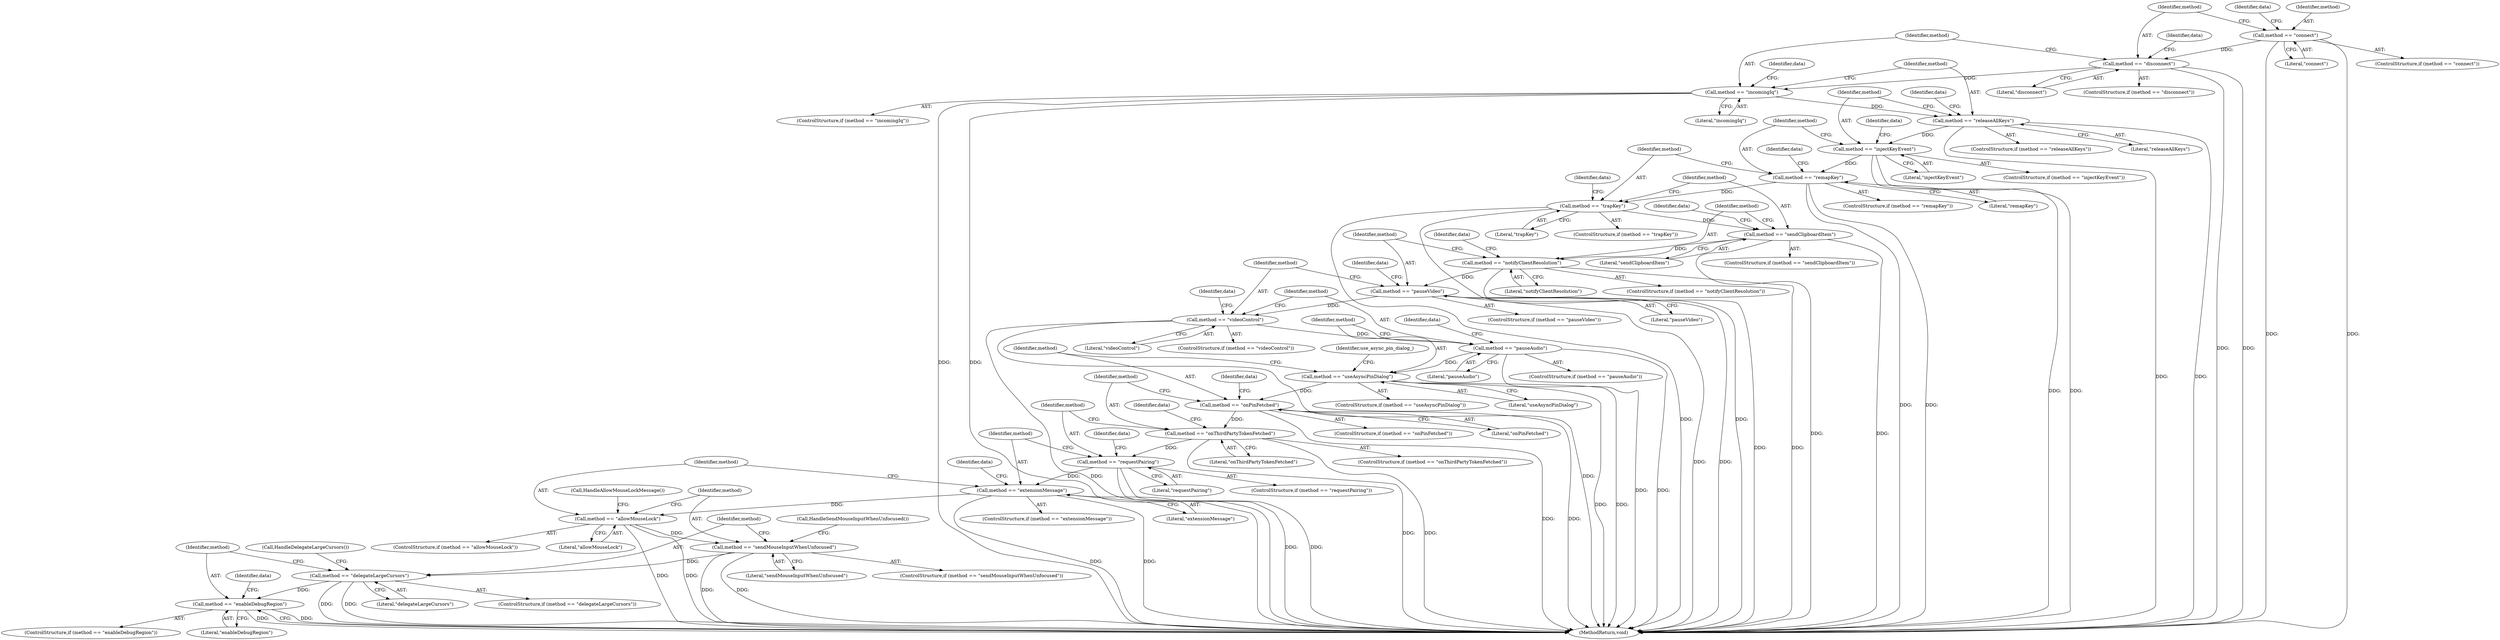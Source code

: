 digraph "0_Chrome_dde871628c04863cf5992cb17e3e40f2ba576279@API" {
"1000221" [label="(Call,method == \"sendClipboardItem\")"];
"1000212" [label="(Call,method == \"trapKey\")"];
"1000203" [label="(Call,method == \"remapKey\")"];
"1000194" [label="(Call,method == \"injectKeyEvent\")"];
"1000185" [label="(Call,method == \"releaseAllKeys\")"];
"1000176" [label="(Call,method == \"incomingIq\")"];
"1000167" [label="(Call,method == \"disconnect\")"];
"1000158" [label="(Call,method == \"connect\")"];
"1000230" [label="(Call,method == \"notifyClientResolution\")"];
"1000239" [label="(Call,method == \"pauseVideo\")"];
"1000248" [label="(Call,method == \"videoControl\")"];
"1000257" [label="(Call,method == \"pauseAudio\")"];
"1000266" [label="(Call,method == \"useAsyncPinDialog\")"];
"1000275" [label="(Call,method == \"onPinFetched\")"];
"1000284" [label="(Call,method == \"onThirdPartyTokenFetched\")"];
"1000293" [label="(Call,method == \"requestPairing\")"];
"1000302" [label="(Call,method == \"extensionMessage\")"];
"1000311" [label="(Call,method == \"allowMouseLock\")"];
"1000318" [label="(Call,method == \"sendMouseInputWhenUnfocused\")"];
"1000325" [label="(Call,method == \"delegateLargeCursors\")"];
"1000332" [label="(Call,method == \"enableDebugRegion\")"];
"1000276" [label="(Identifier,method)"];
"1000315" [label="(Call,HandleAllowMouseLockMessage())"];
"1000249" [label="(Identifier,method)"];
"1000182" [label="(Identifier,data)"];
"1000186" [label="(Identifier,method)"];
"1000221" [label="(Call,method == \"sendClipboardItem\")"];
"1000209" [label="(Identifier,data)"];
"1000168" [label="(Identifier,method)"];
"1000295" [label="(Literal,\"requestPairing\")"];
"1000204" [label="(Identifier,method)"];
"1000248" [label="(Call,method == \"videoControl\")"];
"1000338" [label="(Identifier,data)"];
"1000195" [label="(Identifier,method)"];
"1000173" [label="(Identifier,data)"];
"1000205" [label="(Literal,\"remapKey\")"];
"1000241" [label="(Literal,\"pauseVideo\")"];
"1000164" [label="(Identifier,data)"];
"1000267" [label="(Identifier,method)"];
"1000175" [label="(ControlStructure,if (method == \"incomingIq\"))"];
"1000231" [label="(Identifier,method)"];
"1000212" [label="(Call,method == \"trapKey\")"];
"1000178" [label="(Literal,\"incomingIq\")"];
"1000301" [label="(ControlStructure,if (method == \"extensionMessage\"))"];
"1000236" [label="(Identifier,data)"];
"1000259" [label="(Literal,\"pauseAudio\")"];
"1000230" [label="(Call,method == \"notifyClientResolution\")"];
"1000214" [label="(Literal,\"trapKey\")"];
"1000160" [label="(Literal,\"connect\")"];
"1000310" [label="(ControlStructure,if (method == \"allowMouseLock\"))"];
"1000274" [label="(ControlStructure,if (method == \"onPinFetched\"))"];
"1000169" [label="(Literal,\"disconnect\")"];
"1000326" [label="(Identifier,method)"];
"1000324" [label="(ControlStructure,if (method == \"delegateLargeCursors\"))"];
"1000334" [label="(Literal,\"enableDebugRegion\")"];
"1000281" [label="(Identifier,data)"];
"1000200" [label="(Identifier,data)"];
"1000229" [label="(ControlStructure,if (method == \"notifyClientResolution\"))"];
"1000167" [label="(Call,method == \"disconnect\")"];
"1000196" [label="(Literal,\"injectKeyEvent\")"];
"1000211" [label="(ControlStructure,if (method == \"trapKey\"))"];
"1000213" [label="(Identifier,method)"];
"1000312" [label="(Identifier,method)"];
"1000250" [label="(Literal,\"videoControl\")"];
"1000318" [label="(Call,method == \"sendMouseInputWhenUnfocused\")"];
"1000218" [label="(Identifier,data)"];
"1000227" [label="(Identifier,data)"];
"1000158" [label="(Call,method == \"connect\")"];
"1000245" [label="(Identifier,data)"];
"1000265" [label="(ControlStructure,if (method == \"useAsyncPinDialog\"))"];
"1000299" [label="(Identifier,data)"];
"1000302" [label="(Call,method == \"extensionMessage\")"];
"1000277" [label="(Literal,\"onPinFetched\")"];
"1000263" [label="(Identifier,data)"];
"1000271" [label="(Identifier,use_async_pin_dialog_)"];
"1000185" [label="(Call,method == \"releaseAllKeys\")"];
"1000333" [label="(Identifier,method)"];
"1000304" [label="(Literal,\"extensionMessage\")"];
"1000220" [label="(ControlStructure,if (method == \"sendClipboardItem\"))"];
"1000319" [label="(Identifier,method)"];
"1000239" [label="(Call,method == \"pauseVideo\")"];
"1000176" [label="(Call,method == \"incomingIq\")"];
"1000203" [label="(Call,method == \"remapKey\")"];
"1000257" [label="(Call,method == \"pauseAudio\")"];
"1000184" [label="(ControlStructure,if (method == \"releaseAllKeys\"))"];
"1000223" [label="(Literal,\"sendClipboardItem\")"];
"1000202" [label="(ControlStructure,if (method == \"remapKey\"))"];
"1000177" [label="(Identifier,method)"];
"1000325" [label="(Call,method == \"delegateLargeCursors\")"];
"1000157" [label="(ControlStructure,if (method == \"connect\"))"];
"1000331" [label="(ControlStructure,if (method == \"enableDebugRegion\"))"];
"1000191" [label="(Identifier,data)"];
"1000275" [label="(Call,method == \"onPinFetched\")"];
"1000339" [label="(MethodReturn,void)"];
"1000320" [label="(Literal,\"sendMouseInputWhenUnfocused\")"];
"1000283" [label="(ControlStructure,if (method == \"onThirdPartyTokenFetched\"))"];
"1000329" [label="(Call,HandleDelegateLargeCursors())"];
"1000187" [label="(Literal,\"releaseAllKeys\")"];
"1000240" [label="(Identifier,method)"];
"1000268" [label="(Literal,\"useAsyncPinDialog\")"];
"1000256" [label="(ControlStructure,if (method == \"pauseAudio\"))"];
"1000254" [label="(Identifier,data)"];
"1000293" [label="(Call,method == \"requestPairing\")"];
"1000303" [label="(Identifier,method)"];
"1000166" [label="(ControlStructure,if (method == \"disconnect\"))"];
"1000258" [label="(Identifier,method)"];
"1000322" [label="(Call,HandleSendMouseInputWhenUnfocused())"];
"1000194" [label="(Call,method == \"injectKeyEvent\")"];
"1000327" [label="(Literal,\"delegateLargeCursors\")"];
"1000284" [label="(Call,method == \"onThirdPartyTokenFetched\")"];
"1000193" [label="(ControlStructure,if (method == \"injectKeyEvent\"))"];
"1000308" [label="(Identifier,data)"];
"1000292" [label="(ControlStructure,if (method == \"requestPairing\"))"];
"1000159" [label="(Identifier,method)"];
"1000222" [label="(Identifier,method)"];
"1000290" [label="(Identifier,data)"];
"1000247" [label="(ControlStructure,if (method == \"videoControl\"))"];
"1000238" [label="(ControlStructure,if (method == \"pauseVideo\"))"];
"1000317" [label="(ControlStructure,if (method == \"sendMouseInputWhenUnfocused\"))"];
"1000286" [label="(Literal,\"onThirdPartyTokenFetched\")"];
"1000232" [label="(Literal,\"notifyClientResolution\")"];
"1000285" [label="(Identifier,method)"];
"1000313" [label="(Literal,\"allowMouseLock\")"];
"1000332" [label="(Call,method == \"enableDebugRegion\")"];
"1000294" [label="(Identifier,method)"];
"1000311" [label="(Call,method == \"allowMouseLock\")"];
"1000266" [label="(Call,method == \"useAsyncPinDialog\")"];
"1000221" -> "1000220"  [label="AST: "];
"1000221" -> "1000223"  [label="CFG: "];
"1000222" -> "1000221"  [label="AST: "];
"1000223" -> "1000221"  [label="AST: "];
"1000227" -> "1000221"  [label="CFG: "];
"1000231" -> "1000221"  [label="CFG: "];
"1000221" -> "1000339"  [label="DDG: "];
"1000221" -> "1000339"  [label="DDG: "];
"1000212" -> "1000221"  [label="DDG: "];
"1000221" -> "1000230"  [label="DDG: "];
"1000212" -> "1000211"  [label="AST: "];
"1000212" -> "1000214"  [label="CFG: "];
"1000213" -> "1000212"  [label="AST: "];
"1000214" -> "1000212"  [label="AST: "];
"1000218" -> "1000212"  [label="CFG: "];
"1000222" -> "1000212"  [label="CFG: "];
"1000212" -> "1000339"  [label="DDG: "];
"1000212" -> "1000339"  [label="DDG: "];
"1000203" -> "1000212"  [label="DDG: "];
"1000203" -> "1000202"  [label="AST: "];
"1000203" -> "1000205"  [label="CFG: "];
"1000204" -> "1000203"  [label="AST: "];
"1000205" -> "1000203"  [label="AST: "];
"1000209" -> "1000203"  [label="CFG: "];
"1000213" -> "1000203"  [label="CFG: "];
"1000203" -> "1000339"  [label="DDG: "];
"1000203" -> "1000339"  [label="DDG: "];
"1000194" -> "1000203"  [label="DDG: "];
"1000194" -> "1000193"  [label="AST: "];
"1000194" -> "1000196"  [label="CFG: "];
"1000195" -> "1000194"  [label="AST: "];
"1000196" -> "1000194"  [label="AST: "];
"1000200" -> "1000194"  [label="CFG: "];
"1000204" -> "1000194"  [label="CFG: "];
"1000194" -> "1000339"  [label="DDG: "];
"1000194" -> "1000339"  [label="DDG: "];
"1000185" -> "1000194"  [label="DDG: "];
"1000185" -> "1000184"  [label="AST: "];
"1000185" -> "1000187"  [label="CFG: "];
"1000186" -> "1000185"  [label="AST: "];
"1000187" -> "1000185"  [label="AST: "];
"1000191" -> "1000185"  [label="CFG: "];
"1000195" -> "1000185"  [label="CFG: "];
"1000185" -> "1000339"  [label="DDG: "];
"1000185" -> "1000339"  [label="DDG: "];
"1000176" -> "1000185"  [label="DDG: "];
"1000176" -> "1000175"  [label="AST: "];
"1000176" -> "1000178"  [label="CFG: "];
"1000177" -> "1000176"  [label="AST: "];
"1000178" -> "1000176"  [label="AST: "];
"1000182" -> "1000176"  [label="CFG: "];
"1000186" -> "1000176"  [label="CFG: "];
"1000176" -> "1000339"  [label="DDG: "];
"1000176" -> "1000339"  [label="DDG: "];
"1000167" -> "1000176"  [label="DDG: "];
"1000167" -> "1000166"  [label="AST: "];
"1000167" -> "1000169"  [label="CFG: "];
"1000168" -> "1000167"  [label="AST: "];
"1000169" -> "1000167"  [label="AST: "];
"1000173" -> "1000167"  [label="CFG: "];
"1000177" -> "1000167"  [label="CFG: "];
"1000167" -> "1000339"  [label="DDG: "];
"1000167" -> "1000339"  [label="DDG: "];
"1000158" -> "1000167"  [label="DDG: "];
"1000158" -> "1000157"  [label="AST: "];
"1000158" -> "1000160"  [label="CFG: "];
"1000159" -> "1000158"  [label="AST: "];
"1000160" -> "1000158"  [label="AST: "];
"1000164" -> "1000158"  [label="CFG: "];
"1000168" -> "1000158"  [label="CFG: "];
"1000158" -> "1000339"  [label="DDG: "];
"1000158" -> "1000339"  [label="DDG: "];
"1000230" -> "1000229"  [label="AST: "];
"1000230" -> "1000232"  [label="CFG: "];
"1000231" -> "1000230"  [label="AST: "];
"1000232" -> "1000230"  [label="AST: "];
"1000236" -> "1000230"  [label="CFG: "];
"1000240" -> "1000230"  [label="CFG: "];
"1000230" -> "1000339"  [label="DDG: "];
"1000230" -> "1000339"  [label="DDG: "];
"1000230" -> "1000239"  [label="DDG: "];
"1000239" -> "1000238"  [label="AST: "];
"1000239" -> "1000241"  [label="CFG: "];
"1000240" -> "1000239"  [label="AST: "];
"1000241" -> "1000239"  [label="AST: "];
"1000245" -> "1000239"  [label="CFG: "];
"1000249" -> "1000239"  [label="CFG: "];
"1000239" -> "1000339"  [label="DDG: "];
"1000239" -> "1000339"  [label="DDG: "];
"1000239" -> "1000248"  [label="DDG: "];
"1000248" -> "1000247"  [label="AST: "];
"1000248" -> "1000250"  [label="CFG: "];
"1000249" -> "1000248"  [label="AST: "];
"1000250" -> "1000248"  [label="AST: "];
"1000254" -> "1000248"  [label="CFG: "];
"1000258" -> "1000248"  [label="CFG: "];
"1000248" -> "1000339"  [label="DDG: "];
"1000248" -> "1000339"  [label="DDG: "];
"1000248" -> "1000257"  [label="DDG: "];
"1000257" -> "1000256"  [label="AST: "];
"1000257" -> "1000259"  [label="CFG: "];
"1000258" -> "1000257"  [label="AST: "];
"1000259" -> "1000257"  [label="AST: "];
"1000263" -> "1000257"  [label="CFG: "];
"1000267" -> "1000257"  [label="CFG: "];
"1000257" -> "1000339"  [label="DDG: "];
"1000257" -> "1000339"  [label="DDG: "];
"1000257" -> "1000266"  [label="DDG: "];
"1000266" -> "1000265"  [label="AST: "];
"1000266" -> "1000268"  [label="CFG: "];
"1000267" -> "1000266"  [label="AST: "];
"1000268" -> "1000266"  [label="AST: "];
"1000271" -> "1000266"  [label="CFG: "];
"1000276" -> "1000266"  [label="CFG: "];
"1000266" -> "1000339"  [label="DDG: "];
"1000266" -> "1000339"  [label="DDG: "];
"1000266" -> "1000275"  [label="DDG: "];
"1000275" -> "1000274"  [label="AST: "];
"1000275" -> "1000277"  [label="CFG: "];
"1000276" -> "1000275"  [label="AST: "];
"1000277" -> "1000275"  [label="AST: "];
"1000281" -> "1000275"  [label="CFG: "];
"1000285" -> "1000275"  [label="CFG: "];
"1000275" -> "1000339"  [label="DDG: "];
"1000275" -> "1000339"  [label="DDG: "];
"1000275" -> "1000284"  [label="DDG: "];
"1000284" -> "1000283"  [label="AST: "];
"1000284" -> "1000286"  [label="CFG: "];
"1000285" -> "1000284"  [label="AST: "];
"1000286" -> "1000284"  [label="AST: "];
"1000290" -> "1000284"  [label="CFG: "];
"1000294" -> "1000284"  [label="CFG: "];
"1000284" -> "1000339"  [label="DDG: "];
"1000284" -> "1000339"  [label="DDG: "];
"1000284" -> "1000293"  [label="DDG: "];
"1000293" -> "1000292"  [label="AST: "];
"1000293" -> "1000295"  [label="CFG: "];
"1000294" -> "1000293"  [label="AST: "];
"1000295" -> "1000293"  [label="AST: "];
"1000299" -> "1000293"  [label="CFG: "];
"1000303" -> "1000293"  [label="CFG: "];
"1000293" -> "1000339"  [label="DDG: "];
"1000293" -> "1000339"  [label="DDG: "];
"1000293" -> "1000302"  [label="DDG: "];
"1000302" -> "1000301"  [label="AST: "];
"1000302" -> "1000304"  [label="CFG: "];
"1000303" -> "1000302"  [label="AST: "];
"1000304" -> "1000302"  [label="AST: "];
"1000308" -> "1000302"  [label="CFG: "];
"1000312" -> "1000302"  [label="CFG: "];
"1000302" -> "1000339"  [label="DDG: "];
"1000302" -> "1000339"  [label="DDG: "];
"1000302" -> "1000311"  [label="DDG: "];
"1000311" -> "1000310"  [label="AST: "];
"1000311" -> "1000313"  [label="CFG: "];
"1000312" -> "1000311"  [label="AST: "];
"1000313" -> "1000311"  [label="AST: "];
"1000315" -> "1000311"  [label="CFG: "];
"1000319" -> "1000311"  [label="CFG: "];
"1000311" -> "1000339"  [label="DDG: "];
"1000311" -> "1000339"  [label="DDG: "];
"1000311" -> "1000318"  [label="DDG: "];
"1000318" -> "1000317"  [label="AST: "];
"1000318" -> "1000320"  [label="CFG: "];
"1000319" -> "1000318"  [label="AST: "];
"1000320" -> "1000318"  [label="AST: "];
"1000322" -> "1000318"  [label="CFG: "];
"1000326" -> "1000318"  [label="CFG: "];
"1000318" -> "1000339"  [label="DDG: "];
"1000318" -> "1000339"  [label="DDG: "];
"1000318" -> "1000325"  [label="DDG: "];
"1000325" -> "1000324"  [label="AST: "];
"1000325" -> "1000327"  [label="CFG: "];
"1000326" -> "1000325"  [label="AST: "];
"1000327" -> "1000325"  [label="AST: "];
"1000329" -> "1000325"  [label="CFG: "];
"1000333" -> "1000325"  [label="CFG: "];
"1000325" -> "1000339"  [label="DDG: "];
"1000325" -> "1000339"  [label="DDG: "];
"1000325" -> "1000332"  [label="DDG: "];
"1000332" -> "1000331"  [label="AST: "];
"1000332" -> "1000334"  [label="CFG: "];
"1000333" -> "1000332"  [label="AST: "];
"1000334" -> "1000332"  [label="AST: "];
"1000338" -> "1000332"  [label="CFG: "];
"1000339" -> "1000332"  [label="CFG: "];
"1000332" -> "1000339"  [label="DDG: "];
"1000332" -> "1000339"  [label="DDG: "];
}
